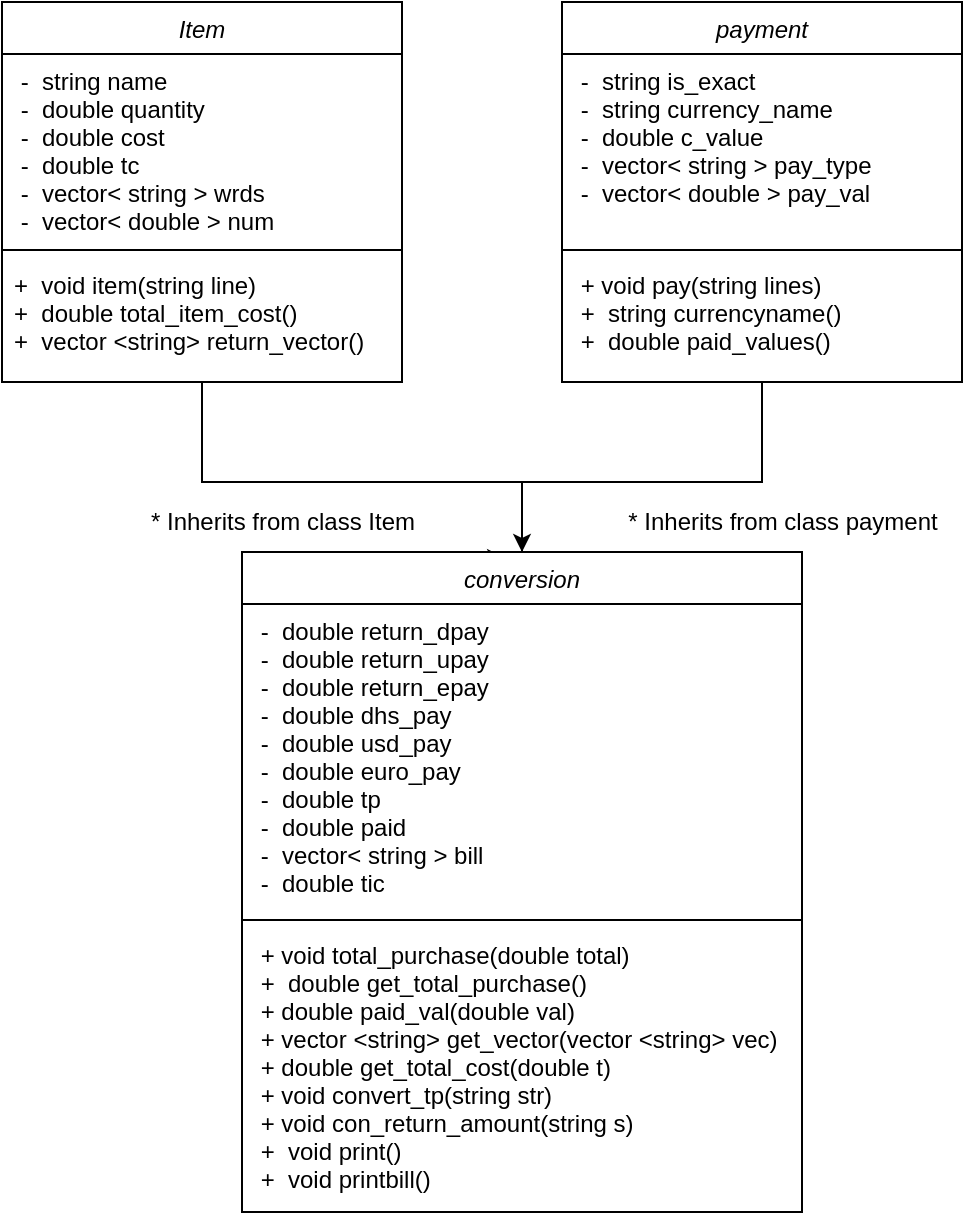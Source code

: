 <mxfile version="20.6.0" type="device"><diagram id="C5RBs43oDa-KdzZeNtuy" name="Page-1"><mxGraphModel dx="1417" dy="816" grid="1" gridSize="10" guides="1" tooltips="1" connect="1" arrows="1" fold="1" page="1" pageScale="1" pageWidth="827" pageHeight="1169" math="0" shadow="0"><root><mxCell id="WIyWlLk6GJQsqaUBKTNV-0"/><mxCell id="WIyWlLk6GJQsqaUBKTNV-1" parent="WIyWlLk6GJQsqaUBKTNV-0"/><mxCell id="pctsvY7_jDdTyoZSaU3r-14" value="" style="edgeStyle=orthogonalEdgeStyle;rounded=0;orthogonalLoop=1;jettySize=auto;html=1;exitX=0.5;exitY=1;exitDx=0;exitDy=0;entryX=0.47;entryY=0.009;entryDx=0;entryDy=0;entryPerimeter=0;" parent="WIyWlLk6GJQsqaUBKTNV-1" source="zkfFHV4jXpPFQw0GAbJ--0" target="pctsvY7_jDdTyoZSaU3r-5" edge="1"><mxGeometry relative="1" as="geometry"><mxPoint x="440" y="421" as="targetPoint"/><Array as="points"><mxPoint x="320" y="360"/><mxPoint x="480" y="360"/><mxPoint x="480" y="400"/><mxPoint x="440" y="400"/><mxPoint x="440" y="398"/></Array></mxGeometry></mxCell><mxCell id="zkfFHV4jXpPFQw0GAbJ--0" value="Item" style="swimlane;fontStyle=2;align=center;verticalAlign=top;childLayout=stackLayout;horizontal=1;startSize=26;horizontalStack=0;resizeParent=1;resizeLast=0;collapsible=1;marginBottom=0;rounded=0;shadow=0;strokeWidth=1;" parent="WIyWlLk6GJQsqaUBKTNV-1" vertex="1"><mxGeometry x="220" y="120" width="200" height="190" as="geometry"><mxRectangle x="230" y="140" width="160" height="26" as="alternateBounds"/></mxGeometry></mxCell><mxCell id="zkfFHV4jXpPFQw0GAbJ--1" value=" -  string name&#10; -  double quantity&#10; -  double cost&#10; -  double tc&#10; -  vector&lt; string &gt; wrds&#10; -  vector&lt; double &gt; num" style="text;align=left;verticalAlign=top;spacingLeft=4;spacingRight=4;overflow=hidden;rotatable=0;points=[[0,0.5],[1,0.5]];portConstraint=eastwest;" parent="zkfFHV4jXpPFQw0GAbJ--0" vertex="1"><mxGeometry y="26" width="200" height="94" as="geometry"/></mxCell><mxCell id="zkfFHV4jXpPFQw0GAbJ--4" value="" style="line;html=1;strokeWidth=1;align=left;verticalAlign=middle;spacingTop=-1;spacingLeft=3;spacingRight=3;rotatable=0;labelPosition=right;points=[];portConstraint=eastwest;" parent="zkfFHV4jXpPFQw0GAbJ--0" vertex="1"><mxGeometry y="120" width="200" height="8" as="geometry"/></mxCell><mxCell id="zkfFHV4jXpPFQw0GAbJ--5" value="+  void item(string line)&#10;+  double total_item_cost()&#10;+  vector &lt;string&gt; return_vector()" style="text;align=left;verticalAlign=top;spacingLeft=4;spacingRight=4;overflow=hidden;rotatable=0;points=[[0,0.5],[1,0.5]];portConstraint=eastwest;" parent="zkfFHV4jXpPFQw0GAbJ--0" vertex="1"><mxGeometry y="128" width="200" height="52" as="geometry"/></mxCell><mxCell id="pctsvY7_jDdTyoZSaU3r-9" value="" style="edgeStyle=orthogonalEdgeStyle;rounded=0;orthogonalLoop=1;jettySize=auto;html=1;" parent="WIyWlLk6GJQsqaUBKTNV-1" source="pctsvY7_jDdTyoZSaU3r-0" target="pctsvY7_jDdTyoZSaU3r-5" edge="1"><mxGeometry relative="1" as="geometry"><Array as="points"><mxPoint x="600" y="360"/><mxPoint x="480" y="360"/></Array></mxGeometry></mxCell><mxCell id="pctsvY7_jDdTyoZSaU3r-0" value="payment" style="swimlane;fontStyle=2;align=center;verticalAlign=top;childLayout=stackLayout;horizontal=1;startSize=26;horizontalStack=0;resizeParent=1;resizeLast=0;collapsible=1;marginBottom=0;rounded=0;shadow=0;strokeWidth=1;" parent="WIyWlLk6GJQsqaUBKTNV-1" vertex="1"><mxGeometry x="500" y="120" width="200" height="190" as="geometry"><mxRectangle x="230" y="140" width="160" height="26" as="alternateBounds"/></mxGeometry></mxCell><mxCell id="pctsvY7_jDdTyoZSaU3r-1" value=" -  string is_exact&#10; -  string currency_name&#10; -  double c_value&#10; -  vector&lt; string &gt; pay_type&#10; -  vector&lt; double &gt; pay_val" style="text;align=left;verticalAlign=top;spacingLeft=4;spacingRight=4;overflow=hidden;rotatable=0;points=[[0,0.5],[1,0.5]];portConstraint=eastwest;" parent="pctsvY7_jDdTyoZSaU3r-0" vertex="1"><mxGeometry y="26" width="200" height="94" as="geometry"/></mxCell><mxCell id="pctsvY7_jDdTyoZSaU3r-2" value="" style="line;html=1;strokeWidth=1;align=left;verticalAlign=middle;spacingTop=-1;spacingLeft=3;spacingRight=3;rotatable=0;labelPosition=right;points=[];portConstraint=eastwest;" parent="pctsvY7_jDdTyoZSaU3r-0" vertex="1"><mxGeometry y="120" width="200" height="8" as="geometry"/></mxCell><mxCell id="pctsvY7_jDdTyoZSaU3r-3" value=" + void pay(string lines)&#10; +  string currencyname()&#10; +  double paid_values()" style="text;align=left;verticalAlign=top;spacingLeft=4;spacingRight=4;overflow=hidden;rotatable=0;points=[[0,0.5],[1,0.5]];portConstraint=eastwest;" parent="pctsvY7_jDdTyoZSaU3r-0" vertex="1"><mxGeometry y="128" width="200" height="52" as="geometry"/></mxCell><mxCell id="pctsvY7_jDdTyoZSaU3r-5" value="conversion" style="swimlane;fontStyle=2;align=center;verticalAlign=top;childLayout=stackLayout;horizontal=1;startSize=26;horizontalStack=0;resizeParent=1;resizeLast=0;collapsible=1;marginBottom=0;rounded=0;shadow=0;strokeWidth=1;" parent="WIyWlLk6GJQsqaUBKTNV-1" vertex="1"><mxGeometry x="340" y="395" width="280" height="330" as="geometry"><mxRectangle x="230" y="140" width="160" height="26" as="alternateBounds"/></mxGeometry></mxCell><mxCell id="pctsvY7_jDdTyoZSaU3r-6" value=" -  double return_dpay&#10; -  double return_upay&#10; -  double return_epay&#10; -  double dhs_pay&#10; -  double usd_pay&#10; -  double euro_pay&#10; -  double tp&#10; -  double paid&#10; -  vector&lt; string &gt; bill&#10; -  double tic" style="text;align=left;verticalAlign=top;spacingLeft=4;spacingRight=4;overflow=hidden;rotatable=0;points=[[0,0.5],[1,0.5]];portConstraint=eastwest;" parent="pctsvY7_jDdTyoZSaU3r-5" vertex="1"><mxGeometry y="26" width="280" height="154" as="geometry"/></mxCell><mxCell id="pctsvY7_jDdTyoZSaU3r-7" value="" style="line;html=1;strokeWidth=1;align=left;verticalAlign=middle;spacingTop=-1;spacingLeft=3;spacingRight=3;rotatable=0;labelPosition=right;points=[];portConstraint=eastwest;" parent="pctsvY7_jDdTyoZSaU3r-5" vertex="1"><mxGeometry y="180" width="280" height="8" as="geometry"/></mxCell><mxCell id="pctsvY7_jDdTyoZSaU3r-8" value=" + void total_purchase(double total)&#10; +  double get_total_purchase()&#10; + double paid_val(double val)&#10; + vector &lt;string&gt; get_vector(vector &lt;string&gt; vec)&#10; + double get_total_cost(double t)&#10; + void convert_tp(string str)&#10; + void con_return_amount(string s)&#10; +  void print()&#10; +  void printbill()" style="text;align=left;verticalAlign=top;spacingLeft=4;spacingRight=4;overflow=hidden;rotatable=0;points=[[0,0.5],[1,0.5]];portConstraint=eastwest;" parent="pctsvY7_jDdTyoZSaU3r-5" vertex="1"><mxGeometry y="188" width="280" height="142" as="geometry"/></mxCell><mxCell id="pctsvY7_jDdTyoZSaU3r-15" value="* Inherits from class payment" style="text;html=1;align=center;verticalAlign=middle;resizable=0;points=[];autosize=1;strokeColor=none;fillColor=none;" parent="WIyWlLk6GJQsqaUBKTNV-1" vertex="1"><mxGeometry x="520" y="365" width="180" height="30" as="geometry"/></mxCell><mxCell id="pctsvY7_jDdTyoZSaU3r-16" value="* Inherits from class Item" style="text;html=1;align=center;verticalAlign=middle;resizable=0;points=[];autosize=1;strokeColor=none;fillColor=none;" parent="WIyWlLk6GJQsqaUBKTNV-1" vertex="1"><mxGeometry x="280" y="365" width="160" height="30" as="geometry"/></mxCell></root></mxGraphModel></diagram></mxfile>